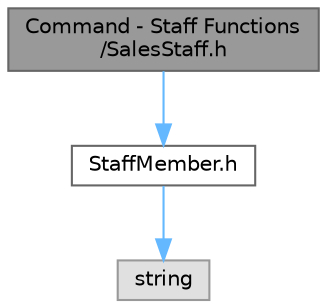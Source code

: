 digraph "Command - Staff Functions/SalesStaff.h"
{
 // INTERACTIVE_SVG=YES
 // LATEX_PDF_SIZE
  bgcolor="transparent";
  edge [fontname=Helvetica,fontsize=10,labelfontname=Helvetica,labelfontsize=10];
  node [fontname=Helvetica,fontsize=10,shape=box,height=0.2,width=0.4];
  Node1 [id="Node000001",label="Command - Staff Functions\l/SalesStaff.h",height=0.2,width=0.4,color="gray40", fillcolor="grey60", style="filled", fontcolor="black",tooltip="Concrete Receiver for customer service operations."];
  Node1 -> Node2 [id="edge1_Node000001_Node000002",color="steelblue1",style="solid",tooltip=" "];
  Node2 [id="Node000002",label="StaffMember.h",height=0.2,width=0.4,color="grey40", fillcolor="white", style="filled",URL="$_staff_member_8h.html",tooltip="Abstract base class for staff members (Receiver in Command pattern)"];
  Node2 -> Node3 [id="edge2_Node000002_Node000003",color="steelblue1",style="solid",tooltip=" "];
  Node3 [id="Node000003",label="string",height=0.2,width=0.4,color="grey60", fillcolor="#E0E0E0", style="filled",tooltip=" "];
}
